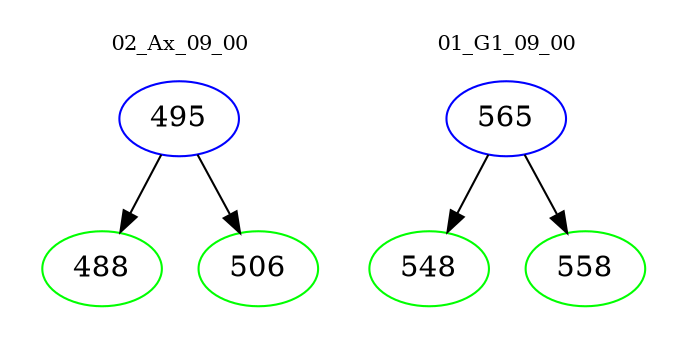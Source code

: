 digraph{
subgraph cluster_0 {
color = white
label = "02_Ax_09_00";
fontsize=10;
T0_495 [label="495", color="blue"]
T0_495 -> T0_488 [color="black"]
T0_488 [label="488", color="green"]
T0_495 -> T0_506 [color="black"]
T0_506 [label="506", color="green"]
}
subgraph cluster_1 {
color = white
label = "01_G1_09_00";
fontsize=10;
T1_565 [label="565", color="blue"]
T1_565 -> T1_548 [color="black"]
T1_548 [label="548", color="green"]
T1_565 -> T1_558 [color="black"]
T1_558 [label="558", color="green"]
}
}
